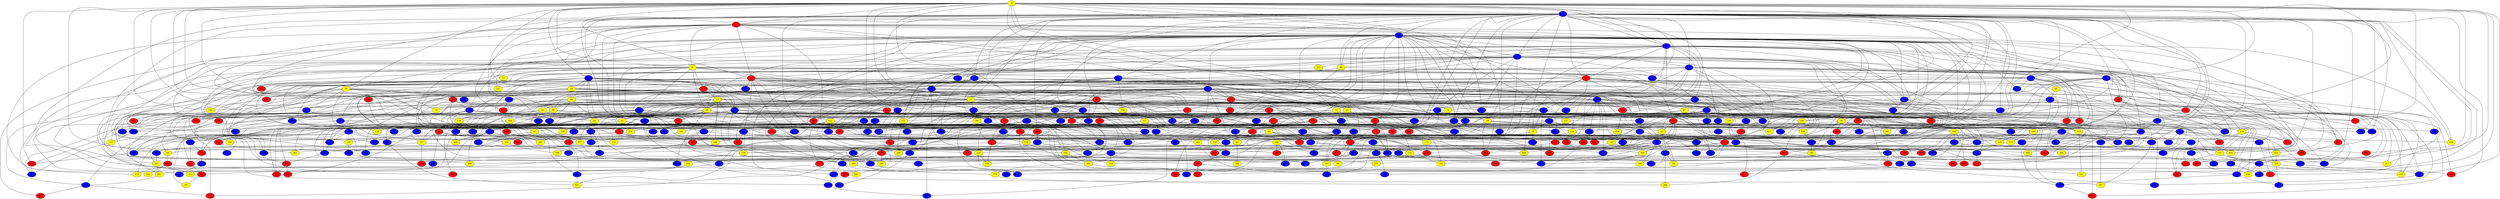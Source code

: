 graph {
0 [style = filled fillcolor = yellow];
1 [style = filled fillcolor = blue];
2 [style = filled fillcolor = red];
3 [style = filled fillcolor = blue];
4 [style = filled fillcolor = blue];
5 [style = filled fillcolor = blue];
6 [style = filled fillcolor = yellow];
7 [style = filled fillcolor = blue];
8 [style = filled fillcolor = red];
9 [style = filled fillcolor = blue];
10 [style = filled fillcolor = red];
11 [style = filled fillcolor = blue];
12 [style = filled fillcolor = blue];
13 [style = filled fillcolor = blue];
14 [style = filled fillcolor = blue];
15 [style = filled fillcolor = blue];
16 [style = filled fillcolor = yellow];
17 [style = filled fillcolor = red];
18 [style = filled fillcolor = yellow];
19 [style = filled fillcolor = blue];
20 [style = filled fillcolor = blue];
21 [style = filled fillcolor = blue];
22 [style = filled fillcolor = blue];
23 [style = filled fillcolor = blue];
24 [style = filled fillcolor = blue];
25 [style = filled fillcolor = yellow];
26 [style = filled fillcolor = yellow];
27 [style = filled fillcolor = blue];
28 [style = filled fillcolor = yellow];
29 [style = filled fillcolor = blue];
30 [style = filled fillcolor = red];
31 [style = filled fillcolor = blue];
32 [style = filled fillcolor = red];
33 [style = filled fillcolor = blue];
34 [style = filled fillcolor = red];
35 [style = filled fillcolor = yellow];
36 [style = filled fillcolor = blue];
37 [style = filled fillcolor = blue];
38 [style = filled fillcolor = yellow];
39 [style = filled fillcolor = red];
40 [style = filled fillcolor = yellow];
41 [style = filled fillcolor = yellow];
42 [style = filled fillcolor = blue];
43 [style = filled fillcolor = red];
44 [style = filled fillcolor = red];
45 [style = filled fillcolor = blue];
46 [style = filled fillcolor = red];
47 [style = filled fillcolor = blue];
48 [style = filled fillcolor = yellow];
49 [style = filled fillcolor = red];
50 [style = filled fillcolor = red];
51 [style = filled fillcolor = yellow];
52 [style = filled fillcolor = blue];
53 [style = filled fillcolor = blue];
54 [style = filled fillcolor = yellow];
55 [style = filled fillcolor = blue];
56 [style = filled fillcolor = red];
57 [style = filled fillcolor = red];
58 [style = filled fillcolor = yellow];
59 [style = filled fillcolor = blue];
60 [style = filled fillcolor = yellow];
61 [style = filled fillcolor = blue];
62 [style = filled fillcolor = red];
63 [style = filled fillcolor = blue];
64 [style = filled fillcolor = blue];
65 [style = filled fillcolor = yellow];
66 [style = filled fillcolor = yellow];
67 [style = filled fillcolor = yellow];
68 [style = filled fillcolor = blue];
69 [style = filled fillcolor = blue];
70 [style = filled fillcolor = red];
71 [style = filled fillcolor = blue];
72 [style = filled fillcolor = red];
73 [style = filled fillcolor = blue];
74 [style = filled fillcolor = red];
75 [style = filled fillcolor = yellow];
76 [style = filled fillcolor = yellow];
77 [style = filled fillcolor = blue];
78 [style = filled fillcolor = yellow];
79 [style = filled fillcolor = red];
80 [style = filled fillcolor = red];
81 [style = filled fillcolor = blue];
82 [style = filled fillcolor = yellow];
83 [style = filled fillcolor = blue];
84 [style = filled fillcolor = red];
85 [style = filled fillcolor = red];
86 [style = filled fillcolor = red];
87 [style = filled fillcolor = yellow];
88 [style = filled fillcolor = yellow];
89 [style = filled fillcolor = red];
90 [style = filled fillcolor = blue];
91 [style = filled fillcolor = red];
92 [style = filled fillcolor = yellow];
93 [style = filled fillcolor = yellow];
94 [style = filled fillcolor = red];
95 [style = filled fillcolor = yellow];
96 [style = filled fillcolor = red];
97 [style = filled fillcolor = red];
98 [style = filled fillcolor = blue];
99 [style = filled fillcolor = red];
100 [style = filled fillcolor = blue];
101 [style = filled fillcolor = blue];
102 [style = filled fillcolor = yellow];
103 [style = filled fillcolor = blue];
104 [style = filled fillcolor = blue];
105 [style = filled fillcolor = red];
106 [style = filled fillcolor = yellow];
107 [style = filled fillcolor = blue];
108 [style = filled fillcolor = yellow];
109 [style = filled fillcolor = blue];
110 [style = filled fillcolor = blue];
111 [style = filled fillcolor = red];
112 [style = filled fillcolor = blue];
113 [style = filled fillcolor = blue];
114 [style = filled fillcolor = blue];
115 [style = filled fillcolor = blue];
116 [style = filled fillcolor = blue];
117 [style = filled fillcolor = blue];
118 [style = filled fillcolor = blue];
119 [style = filled fillcolor = blue];
120 [style = filled fillcolor = blue];
121 [style = filled fillcolor = blue];
122 [style = filled fillcolor = red];
123 [style = filled fillcolor = red];
124 [style = filled fillcolor = blue];
125 [style = filled fillcolor = yellow];
126 [style = filled fillcolor = blue];
127 [style = filled fillcolor = red];
128 [style = filled fillcolor = yellow];
129 [style = filled fillcolor = yellow];
130 [style = filled fillcolor = red];
131 [style = filled fillcolor = blue];
132 [style = filled fillcolor = red];
133 [style = filled fillcolor = yellow];
134 [style = filled fillcolor = yellow];
135 [style = filled fillcolor = blue];
136 [style = filled fillcolor = blue];
137 [style = filled fillcolor = yellow];
138 [style = filled fillcolor = blue];
139 [style = filled fillcolor = yellow];
140 [style = filled fillcolor = blue];
141 [style = filled fillcolor = blue];
142 [style = filled fillcolor = blue];
143 [style = filled fillcolor = red];
144 [style = filled fillcolor = red];
145 [style = filled fillcolor = yellow];
146 [style = filled fillcolor = blue];
147 [style = filled fillcolor = yellow];
148 [style = filled fillcolor = red];
149 [style = filled fillcolor = red];
150 [style = filled fillcolor = red];
151 [style = filled fillcolor = yellow];
152 [style = filled fillcolor = yellow];
153 [style = filled fillcolor = red];
154 [style = filled fillcolor = blue];
155 [style = filled fillcolor = blue];
156 [style = filled fillcolor = red];
157 [style = filled fillcolor = yellow];
158 [style = filled fillcolor = blue];
159 [style = filled fillcolor = yellow];
160 [style = filled fillcolor = blue];
161 [style = filled fillcolor = blue];
162 [style = filled fillcolor = blue];
163 [style = filled fillcolor = blue];
164 [style = filled fillcolor = blue];
165 [style = filled fillcolor = blue];
166 [style = filled fillcolor = blue];
167 [style = filled fillcolor = red];
168 [style = filled fillcolor = yellow];
169 [style = filled fillcolor = yellow];
170 [style = filled fillcolor = red];
171 [style = filled fillcolor = red];
172 [style = filled fillcolor = yellow];
173 [style = filled fillcolor = blue];
174 [style = filled fillcolor = red];
175 [style = filled fillcolor = blue];
176 [style = filled fillcolor = blue];
177 [style = filled fillcolor = blue];
178 [style = filled fillcolor = red];
179 [style = filled fillcolor = blue];
180 [style = filled fillcolor = red];
181 [style = filled fillcolor = yellow];
182 [style = filled fillcolor = blue];
183 [style = filled fillcolor = red];
184 [style = filled fillcolor = blue];
185 [style = filled fillcolor = red];
186 [style = filled fillcolor = blue];
187 [style = filled fillcolor = red];
188 [style = filled fillcolor = blue];
189 [style = filled fillcolor = red];
190 [style = filled fillcolor = blue];
191 [style = filled fillcolor = yellow];
192 [style = filled fillcolor = red];
193 [style = filled fillcolor = blue];
194 [style = filled fillcolor = red];
195 [style = filled fillcolor = yellow];
196 [style = filled fillcolor = blue];
197 [style = filled fillcolor = yellow];
198 [style = filled fillcolor = blue];
199 [style = filled fillcolor = blue];
200 [style = filled fillcolor = blue];
201 [style = filled fillcolor = blue];
202 [style = filled fillcolor = yellow];
203 [style = filled fillcolor = blue];
204 [style = filled fillcolor = yellow];
205 [style = filled fillcolor = blue];
206 [style = filled fillcolor = yellow];
207 [style = filled fillcolor = blue];
208 [style = filled fillcolor = blue];
209 [style = filled fillcolor = blue];
210 [style = filled fillcolor = blue];
211 [style = filled fillcolor = blue];
212 [style = filled fillcolor = blue];
213 [style = filled fillcolor = yellow];
214 [style = filled fillcolor = yellow];
215 [style = filled fillcolor = blue];
216 [style = filled fillcolor = blue];
217 [style = filled fillcolor = yellow];
218 [style = filled fillcolor = blue];
219 [style = filled fillcolor = blue];
220 [style = filled fillcolor = yellow];
221 [style = filled fillcolor = blue];
222 [style = filled fillcolor = blue];
223 [style = filled fillcolor = blue];
224 [style = filled fillcolor = blue];
225 [style = filled fillcolor = red];
226 [style = filled fillcolor = blue];
227 [style = filled fillcolor = blue];
228 [style = filled fillcolor = yellow];
229 [style = filled fillcolor = yellow];
230 [style = filled fillcolor = red];
231 [style = filled fillcolor = blue];
232 [style = filled fillcolor = yellow];
233 [style = filled fillcolor = blue];
234 [style = filled fillcolor = blue];
235 [style = filled fillcolor = red];
236 [style = filled fillcolor = blue];
237 [style = filled fillcolor = yellow];
238 [style = filled fillcolor = blue];
239 [style = filled fillcolor = yellow];
240 [style = filled fillcolor = red];
241 [style = filled fillcolor = yellow];
242 [style = filled fillcolor = yellow];
243 [style = filled fillcolor = yellow];
244 [style = filled fillcolor = yellow];
245 [style = filled fillcolor = blue];
246 [style = filled fillcolor = blue];
247 [style = filled fillcolor = blue];
248 [style = filled fillcolor = yellow];
249 [style = filled fillcolor = yellow];
250 [style = filled fillcolor = blue];
251 [style = filled fillcolor = blue];
252 [style = filled fillcolor = yellow];
253 [style = filled fillcolor = red];
254 [style = filled fillcolor = blue];
255 [style = filled fillcolor = blue];
256 [style = filled fillcolor = blue];
257 [style = filled fillcolor = blue];
258 [style = filled fillcolor = yellow];
259 [style = filled fillcolor = yellow];
260 [style = filled fillcolor = blue];
261 [style = filled fillcolor = yellow];
262 [style = filled fillcolor = red];
263 [style = filled fillcolor = red];
264 [style = filled fillcolor = yellow];
265 [style = filled fillcolor = yellow];
266 [style = filled fillcolor = blue];
267 [style = filled fillcolor = red];
268 [style = filled fillcolor = yellow];
269 [style = filled fillcolor = blue];
270 [style = filled fillcolor = blue];
271 [style = filled fillcolor = red];
272 [style = filled fillcolor = red];
273 [style = filled fillcolor = yellow];
274 [style = filled fillcolor = yellow];
275 [style = filled fillcolor = red];
276 [style = filled fillcolor = red];
277 [style = filled fillcolor = blue];
278 [style = filled fillcolor = yellow];
279 [style = filled fillcolor = blue];
280 [style = filled fillcolor = yellow];
281 [style = filled fillcolor = yellow];
282 [style = filled fillcolor = blue];
283 [style = filled fillcolor = blue];
284 [style = filled fillcolor = blue];
285 [style = filled fillcolor = blue];
286 [style = filled fillcolor = red];
287 [style = filled fillcolor = blue];
288 [style = filled fillcolor = red];
289 [style = filled fillcolor = blue];
290 [style = filled fillcolor = blue];
291 [style = filled fillcolor = red];
292 [style = filled fillcolor = blue];
293 [style = filled fillcolor = blue];
294 [style = filled fillcolor = yellow];
295 [style = filled fillcolor = blue];
296 [style = filled fillcolor = red];
297 [style = filled fillcolor = blue];
298 [style = filled fillcolor = yellow];
299 [style = filled fillcolor = blue];
300 [style = filled fillcolor = blue];
301 [style = filled fillcolor = blue];
302 [style = filled fillcolor = yellow];
303 [style = filled fillcolor = yellow];
304 [style = filled fillcolor = blue];
305 [style = filled fillcolor = yellow];
306 [style = filled fillcolor = blue];
307 [style = filled fillcolor = blue];
308 [style = filled fillcolor = red];
309 [style = filled fillcolor = blue];
310 [style = filled fillcolor = blue];
311 [style = filled fillcolor = blue];
312 [style = filled fillcolor = blue];
313 [style = filled fillcolor = blue];
314 [style = filled fillcolor = blue];
315 [style = filled fillcolor = red];
316 [style = filled fillcolor = yellow];
317 [style = filled fillcolor = blue];
318 [style = filled fillcolor = yellow];
319 [style = filled fillcolor = blue];
320 [style = filled fillcolor = red];
321 [style = filled fillcolor = red];
322 [style = filled fillcolor = blue];
323 [style = filled fillcolor = yellow];
324 [style = filled fillcolor = red];
325 [style = filled fillcolor = red];
326 [style = filled fillcolor = red];
327 [style = filled fillcolor = blue];
328 [style = filled fillcolor = blue];
329 [style = filled fillcolor = blue];
330 [style = filled fillcolor = red];
331 [style = filled fillcolor = blue];
332 [style = filled fillcolor = red];
333 [style = filled fillcolor = blue];
334 [style = filled fillcolor = blue];
335 [style = filled fillcolor = red];
336 [style = filled fillcolor = yellow];
337 [style = filled fillcolor = blue];
338 [style = filled fillcolor = yellow];
339 [style = filled fillcolor = yellow];
340 [style = filled fillcolor = blue];
341 [style = filled fillcolor = yellow];
342 [style = filled fillcolor = blue];
343 [style = filled fillcolor = blue];
344 [style = filled fillcolor = blue];
345 [style = filled fillcolor = red];
346 [style = filled fillcolor = blue];
347 [style = filled fillcolor = blue];
348 [style = filled fillcolor = blue];
349 [style = filled fillcolor = yellow];
350 [style = filled fillcolor = red];
351 [style = filled fillcolor = blue];
352 [style = filled fillcolor = yellow];
353 [style = filled fillcolor = blue];
354 [style = filled fillcolor = blue];
355 [style = filled fillcolor = red];
356 [style = filled fillcolor = yellow];
357 [style = filled fillcolor = red];
358 [style = filled fillcolor = yellow];
359 [style = filled fillcolor = blue];
360 [style = filled fillcolor = red];
361 [style = filled fillcolor = yellow];
362 [style = filled fillcolor = blue];
363 [style = filled fillcolor = yellow];
364 [style = filled fillcolor = red];
365 [style = filled fillcolor = red];
366 [style = filled fillcolor = blue];
367 [style = filled fillcolor = yellow];
368 [style = filled fillcolor = red];
369 [style = filled fillcolor = blue];
370 [style = filled fillcolor = yellow];
371 [style = filled fillcolor = red];
372 [style = filled fillcolor = blue];
373 [style = filled fillcolor = red];
374 [style = filled fillcolor = blue];
375 [style = filled fillcolor = yellow];
376 [style = filled fillcolor = red];
377 [style = filled fillcolor = red];
378 [style = filled fillcolor = yellow];
379 [style = filled fillcolor = blue];
380 [style = filled fillcolor = yellow];
381 [style = filled fillcolor = red];
382 [style = filled fillcolor = blue];
383 [style = filled fillcolor = blue];
384 [style = filled fillcolor = yellow];
385 [style = filled fillcolor = blue];
386 [style = filled fillcolor = red];
387 [style = filled fillcolor = yellow];
388 [style = filled fillcolor = blue];
389 [style = filled fillcolor = red];
390 [style = filled fillcolor = blue];
391 [style = filled fillcolor = blue];
392 [style = filled fillcolor = yellow];
393 [style = filled fillcolor = red];
394 [style = filled fillcolor = blue];
395 [style = filled fillcolor = blue];
396 [style = filled fillcolor = blue];
397 [style = filled fillcolor = blue];
398 [style = filled fillcolor = yellow];
399 [style = filled fillcolor = blue];
400 [style = filled fillcolor = yellow];
401 [style = filled fillcolor = blue];
402 [style = filled fillcolor = yellow];
403 [style = filled fillcolor = blue];
404 [style = filled fillcolor = blue];
405 [style = filled fillcolor = red];
406 [style = filled fillcolor = yellow];
407 [style = filled fillcolor = blue];
408 [style = filled fillcolor = red];
409 [style = filled fillcolor = yellow];
410 [style = filled fillcolor = red];
411 [style = filled fillcolor = red];
412 [style = filled fillcolor = yellow];
413 [style = filled fillcolor = red];
414 [style = filled fillcolor = blue];
415 [style = filled fillcolor = red];
416 [style = filled fillcolor = yellow];
417 [style = filled fillcolor = blue];
418 [style = filled fillcolor = red];
419 [style = filled fillcolor = red];
420 [style = filled fillcolor = red];
421 [style = filled fillcolor = yellow];
422 [style = filled fillcolor = yellow];
423 [style = filled fillcolor = red];
424 [style = filled fillcolor = blue];
425 [style = filled fillcolor = blue];
426 [style = filled fillcolor = blue];
427 [style = filled fillcolor = blue];
428 [style = filled fillcolor = yellow];
429 [style = filled fillcolor = red];
430 [style = filled fillcolor = yellow];
0 -- 6;
0 -- 9;
0 -- 10;
0 -- 12;
0 -- 16;
0 -- 22;
0 -- 28;
0 -- 31;
0 -- 37;
0 -- 49;
0 -- 50;
0 -- 51;
0 -- 52;
0 -- 56;
0 -- 59;
0 -- 4;
0 -- 3;
0 -- 2;
0 -- 1;
0 -- 72;
0 -- 100;
0 -- 145;
0 -- 193;
0 -- 210;
0 -- 242;
0 -- 271;
0 -- 277;
0 -- 295;
0 -- 321;
0 -- 324;
0 -- 329;
0 -- 337;
0 -- 350;
0 -- 393;
0 -- 412;
1 -- 2;
1 -- 3;
1 -- 4;
1 -- 5;
1 -- 7;
1 -- 8;
1 -- 11;
1 -- 14;
1 -- 19;
1 -- 20;
1 -- 23;
1 -- 26;
1 -- 30;
1 -- 33;
1 -- 38;
1 -- 46;
1 -- 48;
1 -- 62;
1 -- 68;
1 -- 77;
1 -- 86;
1 -- 90;
1 -- 96;
1 -- 104;
1 -- 128;
1 -- 144;
1 -- 158;
1 -- 163;
1 -- 168;
1 -- 192;
1 -- 217;
1 -- 224;
1 -- 261;
1 -- 299;
1 -- 320;
1 -- 330;
1 -- 334;
1 -- 336;
1 -- 349;
1 -- 383;
1 -- 385;
1 -- 396;
1 -- 406;
1 -- 407;
1 -- 422;
1 -- 424;
1 -- 429;
2 -- 3;
2 -- 6;
2 -- 10;
2 -- 46;
2 -- 64;
2 -- 85;
2 -- 88;
2 -- 93;
2 -- 167;
2 -- 180;
2 -- 197;
2 -- 218;
2 -- 236;
2 -- 243;
2 -- 315;
2 -- 336;
2 -- 395;
2 -- 397;
3 -- 4;
3 -- 5;
3 -- 8;
3 -- 11;
3 -- 13;
3 -- 14;
3 -- 19;
3 -- 20;
3 -- 24;
3 -- 25;
3 -- 28;
3 -- 35;
3 -- 38;
3 -- 42;
3 -- 44;
3 -- 48;
3 -- 50;
3 -- 51;
3 -- 70;
3 -- 71;
3 -- 76;
3 -- 77;
3 -- 105;
3 -- 107;
3 -- 119;
3 -- 141;
3 -- 143;
3 -- 147;
3 -- 148;
3 -- 155;
3 -- 159;
3 -- 163;
3 -- 164;
3 -- 170;
3 -- 213;
3 -- 230;
3 -- 233;
3 -- 237;
3 -- 244;
3 -- 269;
3 -- 278;
3 -- 289;
3 -- 309;
3 -- 352;
3 -- 356;
3 -- 371;
3 -- 405;
3 -- 422;
4 -- 5;
4 -- 7;
4 -- 8;
4 -- 9;
4 -- 10;
4 -- 15;
4 -- 29;
4 -- 79;
4 -- 81;
4 -- 102;
4 -- 122;
4 -- 129;
4 -- 142;
4 -- 191;
4 -- 256;
4 -- 263;
4 -- 326;
4 -- 335;
4 -- 395;
4 -- 415;
4 -- 427;
5 -- 6;
5 -- 9;
5 -- 20;
5 -- 21;
5 -- 35;
5 -- 48;
5 -- 52;
5 -- 55;
5 -- 57;
5 -- 66;
5 -- 80;
5 -- 86;
5 -- 100;
5 -- 145;
5 -- 177;
5 -- 196;
5 -- 229;
5 -- 241;
5 -- 283;
5 -- 295;
5 -- 370;
6 -- 7;
6 -- 11;
6 -- 12;
6 -- 17;
6 -- 22;
6 -- 23;
6 -- 25;
6 -- 26;
6 -- 66;
6 -- 71;
6 -- 75;
6 -- 115;
6 -- 253;
6 -- 300;
6 -- 304;
6 -- 348;
6 -- 349;
6 -- 368;
6 -- 416;
7 -- 13;
7 -- 24;
7 -- 27;
7 -- 31;
7 -- 39;
7 -- 41;
7 -- 108;
7 -- 115;
7 -- 223;
8 -- 16;
8 -- 40;
8 -- 44;
8 -- 51;
8 -- 53;
8 -- 54;
8 -- 58;
8 -- 88;
8 -- 96;
8 -- 182;
8 -- 185;
8 -- 192;
8 -- 212;
8 -- 325;
8 -- 343;
9 -- 17;
9 -- 21;
9 -- 40;
9 -- 57;
9 -- 62;
9 -- 123;
9 -- 147;
9 -- 183;
9 -- 188;
9 -- 253;
9 -- 314;
10 -- 13;
10 -- 27;
10 -- 30;
10 -- 37;
10 -- 91;
10 -- 113;
10 -- 121;
10 -- 122;
10 -- 127;
10 -- 197;
10 -- 231;
10 -- 328;
10 -- 352;
10 -- 353;
10 -- 408;
11 -- 14;
11 -- 29;
11 -- 55;
11 -- 63;
11 -- 97;
11 -- 114;
11 -- 160;
11 -- 162;
11 -- 198;
11 -- 260;
11 -- 266;
11 -- 287;
11 -- 298;
11 -- 322;
11 -- 365;
12 -- 15;
12 -- 16;
12 -- 17;
12 -- 45;
12 -- 47;
12 -- 60;
12 -- 65;
12 -- 73;
12 -- 76;
12 -- 130;
12 -- 136;
12 -- 150;
12 -- 209;
12 -- 222;
12 -- 228;
12 -- 242;
12 -- 247;
12 -- 267;
12 -- 392;
13 -- 15;
13 -- 18;
13 -- 29;
13 -- 30;
13 -- 33;
13 -- 39;
13 -- 58;
13 -- 63;
13 -- 72;
13 -- 83;
13 -- 87;
13 -- 99;
13 -- 101;
13 -- 111;
13 -- 153;
13 -- 158;
13 -- 160;
13 -- 162;
13 -- 173;
13 -- 183;
13 -- 187;
13 -- 207;
13 -- 218;
13 -- 257;
13 -- 283;
13 -- 337;
13 -- 356;
14 -- 36;
14 -- 52;
14 -- 59;
14 -- 60;
14 -- 91;
14 -- 99;
14 -- 103;
14 -- 125;
14 -- 133;
14 -- 139;
14 -- 148;
14 -- 213;
14 -- 227;
14 -- 247;
14 -- 263;
14 -- 373;
14 -- 404;
14 -- 417;
15 -- 22;
15 -- 56;
15 -- 64;
15 -- 65;
15 -- 69;
15 -- 76;
15 -- 79;
15 -- 84;
15 -- 92;
15 -- 122;
15 -- 165;
15 -- 176;
15 -- 200;
15 -- 209;
15 -- 242;
15 -- 257;
15 -- 260;
15 -- 262;
15 -- 376;
15 -- 379;
15 -- 385;
15 -- 395;
16 -- 26;
16 -- 32;
16 -- 36;
16 -- 45;
16 -- 67;
16 -- 138;
16 -- 268;
16 -- 284;
16 -- 355;
16 -- 374;
17 -- 18;
17 -- 39;
17 -- 41;
17 -- 45;
17 -- 134;
17 -- 205;
17 -- 222;
17 -- 248;
17 -- 271;
17 -- 288;
17 -- 381;
17 -- 390;
17 -- 400;
18 -- 21;
18 -- 25;
18 -- 73;
18 -- 100;
18 -- 107;
18 -- 115;
18 -- 140;
18 -- 178;
18 -- 202;
18 -- 250;
18 -- 259;
18 -- 301;
18 -- 313;
18 -- 318;
18 -- 339;
18 -- 363;
18 -- 430;
19 -- 23;
19 -- 24;
19 -- 34;
19 -- 78;
19 -- 85;
19 -- 120;
19 -- 123;
19 -- 155;
19 -- 214;
19 -- 232;
19 -- 241;
19 -- 308;
19 -- 309;
19 -- 323;
19 -- 333;
19 -- 402;
19 -- 409;
20 -- 69;
20 -- 87;
20 -- 157;
20 -- 217;
20 -- 296;
20 -- 335;
20 -- 358;
21 -- 37;
21 -- 80;
21 -- 90;
21 -- 94;
21 -- 159;
21 -- 296;
21 -- 359;
22 -- 34;
22 -- 35;
22 -- 53;
22 -- 81;
22 -- 110;
22 -- 142;
22 -- 179;
22 -- 237;
22 -- 240;
22 -- 386;
23 -- 28;
23 -- 34;
23 -- 42;
23 -- 60;
23 -- 161;
23 -- 314;
23 -- 344;
23 -- 358;
24 -- 225;
24 -- 232;
24 -- 285;
24 -- 357;
25 -- 33;
25 -- 46;
25 -- 63;
25 -- 83;
25 -- 92;
25 -- 98;
25 -- 105;
25 -- 143;
25 -- 156;
25 -- 211;
25 -- 274;
26 -- 27;
26 -- 32;
26 -- 47;
26 -- 58;
26 -- 95;
26 -- 104;
26 -- 108;
26 -- 111;
26 -- 120;
26 -- 131;
26 -- 171;
26 -- 176;
26 -- 299;
26 -- 327;
26 -- 328;
26 -- 403;
27 -- 83;
27 -- 118;
27 -- 220;
28 -- 36;
28 -- 38;
28 -- 49;
28 -- 61;
28 -- 148;
28 -- 156;
28 -- 250;
28 -- 293;
28 -- 311;
28 -- 331;
29 -- 43;
29 -- 54;
29 -- 106;
29 -- 125;
29 -- 145;
29 -- 186;
29 -- 262;
30 -- 32;
30 -- 67;
30 -- 73;
30 -- 74;
30 -- 79;
30 -- 117;
30 -- 133;
30 -- 185;
30 -- 190;
30 -- 221;
30 -- 226;
30 -- 231;
30 -- 258;
30 -- 361;
31 -- 118;
31 -- 226;
31 -- 301;
31 -- 408;
32 -- 43;
32 -- 47;
32 -- 97;
32 -- 126;
32 -- 127;
32 -- 226;
32 -- 323;
33 -- 93;
33 -- 131;
33 -- 139;
33 -- 214;
33 -- 301;
34 -- 128;
34 -- 135;
34 -- 286;
35 -- 68;
35 -- 70;
35 -- 119;
35 -- 165;
35 -- 279;
35 -- 354;
36 -- 61;
36 -- 74;
36 -- 134;
36 -- 167;
37 -- 97;
37 -- 141;
37 -- 322;
38 -- 101;
38 -- 133;
38 -- 170;
38 -- 194;
38 -- 216;
38 -- 232;
38 -- 393;
39 -- 41;
39 -- 53;
39 -- 78;
39 -- 84;
39 -- 91;
39 -- 110;
39 -- 112;
39 -- 113;
39 -- 171;
39 -- 276;
39 -- 413;
40 -- 124;
40 -- 423;
41 -- 50;
41 -- 200;
41 -- 213;
41 -- 252;
41 -- 379;
42 -- 124;
43 -- 86;
43 -- 94;
44 -- 66;
44 -- 82;
44 -- 98;
44 -- 153;
44 -- 169;
44 -- 234;
44 -- 250;
44 -- 308;
44 -- 319;
45 -- 109;
45 -- 125;
45 -- 159;
45 -- 195;
45 -- 211;
45 -- 258;
45 -- 280;
45 -- 302;
45 -- 318;
45 -- 387;
46 -- 113;
46 -- 189;
47 -- 95;
47 -- 121;
47 -- 196;
47 -- 202;
47 -- 257;
47 -- 270;
47 -- 407;
48 -- 248;
48 -- 298;
48 -- 424;
49 -- 55;
49 -- 61;
49 -- 84;
49 -- 93;
49 -- 140;
49 -- 149;
49 -- 312;
49 -- 402;
50 -- 82;
50 -- 117;
50 -- 150;
50 -- 152;
50 -- 243;
51 -- 110;
51 -- 118;
51 -- 130;
51 -- 146;
51 -- 154;
51 -- 343;
51 -- 362;
52 -- 62;
52 -- 71;
52 -- 82;
52 -- 89;
52 -- 143;
52 -- 311;
52 -- 334;
52 -- 340;
53 -- 54;
53 -- 59;
53 -- 64;
53 -- 112;
53 -- 180;
53 -- 235;
53 -- 278;
53 -- 394;
53 -- 416;
54 -- 200;
54 -- 206;
55 -- 65;
55 -- 92;
55 -- 105;
55 -- 127;
55 -- 163;
55 -- 274;
55 -- 345;
56 -- 70;
56 -- 106;
56 -- 151;
56 -- 166;
56 -- 172;
56 -- 333;
56 -- 430;
57 -- 87;
57 -- 174;
57 -- 256;
57 -- 391;
58 -- 89;
58 -- 119;
58 -- 129;
58 -- 134;
58 -- 189;
58 -- 203;
58 -- 304;
58 -- 355;
60 -- 78;
60 -- 88;
60 -- 89;
60 -- 157;
60 -- 167;
60 -- 175;
60 -- 184;
60 -- 228;
60 -- 270;
60 -- 415;
61 -- 268;
61 -- 306;
62 -- 67;
62 -- 72;
62 -- 77;
62 -- 175;
62 -- 320;
62 -- 346;
63 -- 101;
63 -- 249;
63 -- 311;
64 -- 85;
64 -- 128;
64 -- 183;
64 -- 236;
65 -- 112;
65 -- 258;
65 -- 280;
65 -- 282;
67 -- 132;
67 -- 140;
67 -- 191;
67 -- 245;
67 -- 266;
67 -- 275;
67 -- 332;
68 -- 135;
68 -- 147;
71 -- 95;
71 -- 175;
72 -- 299;
72 -- 396;
73 -- 181;
73 -- 234;
73 -- 351;
74 -- 90;
74 -- 103;
74 -- 109;
74 -- 123;
74 -- 130;
74 -- 132;
74 -- 180;
74 -- 186;
74 -- 192;
74 -- 291;
74 -- 404;
76 -- 99;
76 -- 204;
77 -- 81;
77 -- 138;
77 -- 203;
77 -- 249;
77 -- 367;
78 -- 373;
79 -- 194;
79 -- 220;
79 -- 245;
79 -- 261;
79 -- 329;
79 -- 377;
79 -- 378;
80 -- 389;
80 -- 423;
81 -- 98;
81 -- 292;
81 -- 336;
81 -- 394;
83 -- 96;
83 -- 117;
83 -- 137;
83 -- 144;
83 -- 169;
83 -- 174;
83 -- 251;
83 -- 264;
83 -- 317;
83 -- 318;
83 -- 374;
85 -- 174;
86 -- 107;
86 -- 182;
87 -- 109;
87 -- 136;
87 -- 255;
88 -- 104;
88 -- 137;
88 -- 168;
88 -- 201;
88 -- 293;
90 -- 135;
90 -- 212;
90 -- 219;
90 -- 221;
90 -- 275;
90 -- 316;
90 -- 384;
91 -- 136;
91 -- 273;
91 -- 312;
91 -- 334;
92 -- 166;
92 -- 208;
92 -- 209;
92 -- 246;
92 -- 259;
93 -- 157;
93 -- 199;
93 -- 279;
94 -- 170;
94 -- 405;
95 -- 116;
95 -- 146;
95 -- 244;
95 -- 251;
95 -- 330;
95 -- 347;
95 -- 362;
96 -- 111;
96 -- 116;
96 -- 177;
97 -- 102;
97 -- 137;
97 -- 178;
97 -- 207;
97 -- 276;
97 -- 306;
98 -- 414;
98 -- 418;
99 -- 179;
99 -- 281;
99 -- 294;
99 -- 329;
99 -- 421;
100 -- 114;
100 -- 287;
101 -- 193;
101 -- 255;
102 -- 247;
102 -- 283;
102 -- 380;
103 -- 146;
104 -- 223;
104 -- 366;
105 -- 310;
105 -- 419;
106 -- 161;
106 -- 215;
106 -- 277;
106 -- 289;
106 -- 386;
107 -- 132;
107 -- 225;
108 -- 141;
108 -- 369;
109 -- 116;
109 -- 206;
109 -- 265;
109 -- 293;
109 -- 300;
110 -- 218;
111 -- 169;
111 -- 177;
111 -- 198;
111 -- 215;
111 -- 260;
111 -- 338;
111 -- 384;
112 -- 405;
113 -- 160;
113 -- 388;
113 -- 415;
114 -- 422;
115 -- 120;
115 -- 142;
115 -- 152;
115 -- 168;
115 -- 176;
115 -- 367;
116 -- 184;
116 -- 205;
117 -- 138;
117 -- 171;
117 -- 193;
117 -- 264;
117 -- 268;
117 -- 368;
117 -- 400;
118 -- 172;
118 -- 223;
118 -- 252;
118 -- 364;
119 -- 126;
119 -- 151;
119 -- 201;
119 -- 227;
119 -- 291;
119 -- 347;
119 -- 391;
119 -- 427;
121 -- 129;
121 -- 156;
121 -- 158;
121 -- 164;
121 -- 173;
121 -- 288;
121 -- 313;
122 -- 126;
122 -- 222;
122 -- 319;
122 -- 430;
123 -- 131;
123 -- 166;
123 -- 238;
123 -- 349;
124 -- 312;
124 -- 332;
124 -- 385;
124 -- 414;
124 -- 425;
125 -- 144;
125 -- 173;
125 -- 259;
125 -- 357;
125 -- 377;
126 -- 139;
126 -- 154;
126 -- 230;
126 -- 235;
126 -- 290;
126 -- 315;
126 -- 338;
126 -- 379;
126 -- 393;
126 -- 418;
127 -- 304;
128 -- 198;
129 -- 210;
130 -- 162;
130 -- 184;
131 -- 172;
132 -- 307;
133 -- 207;
135 -- 402;
136 -- 149;
136 -- 201;
137 -- 284;
137 -- 298;
137 -- 411;
138 -- 151;
138 -- 406;
139 -- 225;
139 -- 381;
139 -- 428;
140 -- 264;
140 -- 308;
140 -- 397;
142 -- 354;
143 -- 208;
143 -- 234;
143 -- 256;
143 -- 269;
143 -- 292;
143 -- 296;
143 -- 344;
143 -- 396;
143 -- 420;
144 -- 205;
144 -- 220;
144 -- 227;
144 -- 251;
144 -- 274;
145 -- 319;
145 -- 410;
146 -- 152;
146 -- 153;
146 -- 233;
146 -- 236;
147 -- 204;
147 -- 297;
148 -- 411;
150 -- 297;
150 -- 303;
151 -- 188;
151 -- 230;
151 -- 314;
151 -- 316;
152 -- 212;
152 -- 246;
153 -- 164;
153 -- 265;
153 -- 306;
153 -- 338;
154 -- 191;
154 -- 281;
154 -- 398;
155 -- 237;
155 -- 284;
156 -- 302;
156 -- 417;
157 -- 195;
157 -- 248;
157 -- 302;
157 -- 341;
158 -- 305;
159 -- 161;
159 -- 238;
159 -- 313;
160 -- 289;
160 -- 317;
161 -- 188;
161 -- 399;
162 -- 179;
162 -- 210;
163 -- 165;
163 -- 235;
163 -- 240;
164 -- 224;
164 -- 279;
164 -- 356;
166 -- 187;
168 -- 339;
168 -- 365;
169 -- 186;
169 -- 252;
170 -- 185;
170 -- 275;
170 -- 382;
172 -- 332;
172 -- 406;
173 -- 282;
174 -- 217;
174 -- 383;
176 -- 390;
177 -- 221;
177 -- 243;
177 -- 411;
178 -- 202;
178 -- 363;
179 -- 182;
179 -- 219;
179 -- 372;
180 -- 360;
180 -- 420;
181 -- 187;
181 -- 216;
181 -- 228;
181 -- 361;
182 -- 211;
182 -- 262;
182 -- 386;
182 -- 388;
183 -- 369;
184 -- 190;
184 -- 214;
184 -- 273;
184 -- 370;
184 -- 377;
184 -- 428;
185 -- 203;
185 -- 398;
185 -- 426;
187 -- 208;
187 -- 219;
187 -- 428;
188 -- 204;
188 -- 337;
188 -- 346;
189 -- 216;
189 -- 244;
189 -- 282;
189 -- 286;
189 -- 348;
190 -- 231;
190 -- 325;
192 -- 285;
193 -- 239;
193 -- 362;
195 -- 288;
198 -- 291;
201 -- 321;
202 -- 316;
203 -- 346;
205 -- 272;
206 -- 286;
206 -- 290;
206 -- 426;
207 -- 241;
207 -- 409;
208 -- 324;
210 -- 388;
211 -- 240;
212 -- 320;
216 -- 239;
218 -- 238;
218 -- 290;
218 -- 294;
218 -- 367;
218 -- 410;
219 -- 342;
220 -- 269;
220 -- 272;
222 -- 300;
222 -- 345;
223 -- 239;
223 -- 359;
223 -- 364;
225 -- 368;
226 -- 254;
226 -- 328;
226 -- 342;
226 -- 374;
227 -- 394;
229 -- 364;
230 -- 263;
232 -- 273;
232 -- 350;
233 -- 350;
236 -- 261;
238 -- 253;
239 -- 359;
241 -- 351;
241 -- 360;
242 -- 355;
243 -- 372;
244 -- 372;
248 -- 361;
249 -- 277;
249 -- 375;
251 -- 295;
251 -- 419;
255 -- 325;
258 -- 303;
261 -- 281;
266 -- 339;
271 -- 303;
272 -- 360;
272 -- 383;
273 -- 309;
273 -- 352;
275 -- 280;
275 -- 341;
278 -- 335;
278 -- 414;
278 -- 423;
279 -- 305;
279 -- 310;
279 -- 366;
280 -- 378;
281 -- 322;
282 -- 365;
283 -- 366;
285 -- 354;
285 -- 375;
288 -- 326;
288 -- 363;
288 -- 416;
289 -- 340;
289 -- 376;
289 -- 392;
292 -- 305;
293 -- 297;
293 -- 401;
295 -- 382;
295 -- 399;
295 -- 400;
296 -- 403;
304 -- 324;
307 -- 397;
308 -- 330;
308 -- 420;
309 -- 421;
310 -- 343;
311 -- 323;
313 -- 421;
316 -- 358;
316 -- 425;
318 -- 412;
322 -- 371;
322 -- 419;
323 -- 327;
324 -- 327;
328 -- 380;
328 -- 426;
329 -- 345;
332 -- 341;
334 -- 357;
337 -- 351;
340 -- 342;
340 -- 412;
344 -- 413;
349 -- 401;
361 -- 369;
362 -- 389;
365 -- 373;
365 -- 429;
367 -- 392;
368 -- 387;
376 -- 381;
378 -- 398;
383 -- 404;
383 -- 425;
388 -- 408;
390 -- 401;
390 -- 429;
404 -- 413;
}
